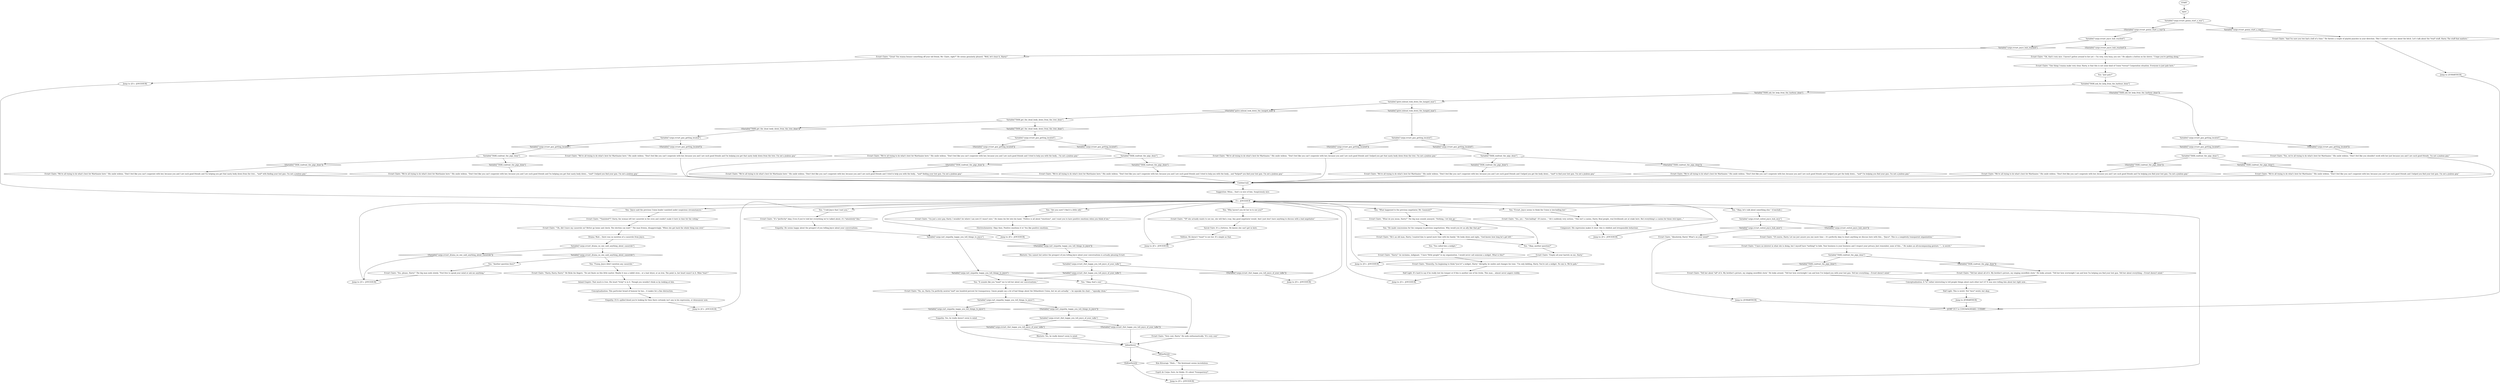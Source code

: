 # CONTAINERYARD / JOYCE
# "I met Joyce."
# ==================================================
digraph G {
	  0 [label="START"];
	  1 [label="input"];
	  2 [label="Evrart Claire: \"Yes, we're all trying to do what's best for Martinaise.\" His smile widens. \"Don't feel like you shouldn't work with her just because you and I are such good friends. I'm not a jealous guy.\""];
	  3 [label="Variable[\"cargo.evrart_gun_getting_located\"]"];
	  4 [label="Variable[\"cargo.evrart_gun_getting_located\"]", shape=diamond];
	  5 [label="!(Variable[\"cargo.evrart_gun_getting_located\"])", shape=diamond];
	  6 [label="Evrart Claire: \"One thing I wanna make very clear, Harry, is that this is not some kind of Union *versus* Corporation situation. Everyone is just pals here.\""];
	  7 [label="Drama: Wait... there was no mention of a casserole from Joyce."];
	  8 [label="You: \"Funny, Joyce didn't mention any casserole.\""];
	  9 [label="Jump to: [E's - JOYCEHUB]"];
	  10 [label="Evrart Claire: \"Very cool, Harry.\" He nods enthusiastically. \"It's very cool.\""];
	  11 [label="Variable[\"TASK.get_the_dead_body_down_from_the_tree_done\"]"];
	  12 [label="Variable[\"TASK.get_the_dead_body_down_from_the_tree_done\"]", shape=diamond];
	  13 [label="!(Variable[\"TASK.get_the_dead_body_down_from_the_tree_done\"])", shape=diamond];
	  14 [label="Variable[\"TASK.confront_the_pigs_done\"]"];
	  15 [label="Variable[\"TASK.confront_the_pigs_done\"]", shape=diamond];
	  16 [label="!(Variable[\"TASK.confront_the_pigs_done\"])", shape=diamond];
	  17 [label="Evrart Claire: \"He's an old man, Harry. I wanted him to spend more time with his family.\" He looks down and sighs. \"God knows how long he's got left.\""];
	  18 [label="You: \"Another question then?\""];
	  19 [label="Jump to: [EVRARTHUB]"];
	  20 [label="Conceptualization: This particular brand of humour he has... it makes for a fine distraction."];
	  22 [label="You: \"Joyce said the previous Union leader vanished under suspicious circumstances.\""];
	  23 [label="Evrart Claire: \"*If* she actually wants to see me, she will find a way. Any good negotiator would. And I just don't have anything to discuss with a bad negotiator.\""];
	  24 [label="Kim Kitsuragi: \"Hmh...\" The lieutenant seems incredulous."];
	  25 [label="Variable[\"cargo.evrart_gun_getting_located\"]"];
	  26 [label="Variable[\"cargo.evrart_gun_getting_located\"]", shape=diamond];
	  27 [label="!(Variable[\"cargo.evrart_gun_getting_located\"])", shape=diamond];
	  28 [label="Variable[\"cargo.rart_empathy_happy_you_tell_things_to_joyce\"]"];
	  29 [label="Variable[\"cargo.rart_empathy_happy_you_tell_things_to_joyce\"]", shape=diamond];
	  30 [label="!(Variable[\"cargo.rart_empathy_happy_you_tell_things_to_joyce\"])", shape=diamond];
	  31 [label="Evrart Claire: \"Honestly, I'm beginning to think *you're* a midget, Harry.\" Abruptly, he smiles and changes his tone. \"I'm only kidding, Harry. You're not a midget. No one is. We're pals.\""];
	  32 [label="Variable[\"cargo.evrart_gun_getting_located\"]"];
	  33 [label="Variable[\"cargo.evrart_gun_getting_located\"]", shape=diamond];
	  34 [label="!(Variable[\"cargo.evrart_gun_getting_located\"])", shape=diamond];
	  35 [label="Evrart Claire: \"Oh, that's very nice. I haven't gotten around to her yet -- I'm very, very busy, you see.\" He adjusts a button on his sleeve. \"I hope you're getting along.\""];
	  36 [label="Jump to: [E's - JOYCEHUB]"];
	  37 [label="You: \"Okay, another question?\""];
	  38 [label="You: \"Okay, that's cool.\""];
	  39 [label="Variable[\"TASK.ask_for_help_from_the_harbour_done\"]"];
	  40 [label="Variable[\"TASK.ask_for_help_from_the_harbour_done\"]", shape=diamond];
	  41 [label="!(Variable[\"TASK.ask_for_help_from_the_harbour_done\"])", shape=diamond];
	  42 [label="Variable[\"TASK.confront_the_pigs_done\"]"];
	  43 [label="Variable[\"TASK.confront_the_pigs_done\"]", shape=diamond];
	  44 [label="!(Variable[\"TASK.confront_the_pigs_done\"])", shape=diamond];
	  45 [label="You: \"What happened to the previous negotiator, Mr. Gaumont?\""];
	  46 [label="Jump to: [E's - JOYCEHUB]"];
	  47 [label="Jump to: [E's - JOYCEHUB]"];
	  48 [label="IsKimHere()"];
	  49 [label="IsKimHere()", shape=diamond];
	  50 [label="!(IsKimHere())", shape=diamond];
	  51 [label="Composure: His expression makes it clear: this is childish and irresponsible behaviour."];
	  52 [label="Savoir Faire: It's a fortress. He knows she can't get in here."];
	  53 [label="Evrart Claire: \"Tell her about *all* of it. My brother's picture, my singing swordfish clock.\" He looks around. \"Tell her how overweight I am and how I've helped you with your lost gun. Tell her everything -- Evrart doesn't mind.\""];
	  54 [label="Evrart Claire: \"We're all trying to do what's best for Martinaise here.\" His smile widens. \"Don't feel like you can't cooperate with her, because you and I are such good friends and I tried to help you with the body... I'm not a jealous guy.\""];
	  55 [label="Evrart Claire: \"Great! You wanna bounce something off your old friend, Mr. Claire, right?\" He seems genuinely pleased. \"Well, let's hear it, Harry!\""];
	  56 [label="You: \"Evrart, Joyce seems to think the Union is low-balling her.\""];
	  57 [label="Evrart Claire: \"Of course, Harry. Let me just assure you one more time -- it's perfectly okay to share anything we discuss here with this... *Joyce*. This is a completely transparent organization.\""];
	  58 [label="Evrart Claire: \"'Oh, did I leave my casserole on? Better go home and check. The election can wait!'\" The man frowns, disapprovingly. \"When she got back the whole thing was over.\""];
	  59 [label="Evrart Claire: \"Yes, please, Harry!\" The big man nods slowly. \"Feel free to speak your mind or ask me anything.\""];
	  60 [label="Variable[\"cargo.evrart_gun_getting_located\"]"];
	  61 [label="Variable[\"cargo.evrart_gun_getting_located\"]", shape=diamond];
	  62 [label="!(Variable[\"cargo.evrart_gun_getting_located\"])", shape=diamond];
	  63 [label="Jump to: [E's - JOYCEHUB]"];
	  64 [label="Evrart Claire: \"Absolutely, Harry! What's on your mind?\""];
	  65 [label="Half Light: It's hard to say if he really lost his temper or if this is another one of his tricks. This man... almost never angers visibly."];
	  66 [label="Evrart Claire: \"We're all trying to do what's best for Martinaise here.\" His smile widens. \"Don't feel like you can't cooperate with her, because you and I are such good friends and I'm helping you get that nasty body down from the tree... *and* with finding your lost gun. I'm not a jealous guy.\""];
	  67 [label="You: \"It sounds like you *want* me to tell her about our conversations.\""];
	  68 [label="Variable[\"cargo.evrart_drama_no_one_said_anything_about_casserole\"]"];
	  69 [label="Variable[\"cargo.evrart_drama_no_one_said_anything_about_casserole\"]", shape=diamond];
	  70 [label="!(Variable[\"cargo.evrart_drama_no_one_said_anything_about_casserole\"])", shape=diamond];
	  71 [label="Jump to: [EVRARTHUB]"];
	  72 [label="Jump to: [E's - JOYCEHUB]"];
	  73 [label="Variable[\"cargo.evrart_rhet_happy_you_tell_joyce_of_your_talks\"]"];
	  74 [label="Variable[\"cargo.evrart_rhet_happy_you_tell_joyce_of_your_talks\"]", shape=diamond];
	  75 [label="!(Variable[\"cargo.evrart_rhet_happy_you_tell_joyce_of_your_talks\"])", shape=diamond];
	  76 [label="Electrochemistry: Okay then. Positive emotions it is! You like positive emotions."];
	  77 [label="Empathy: If it's spilled blood you're looking for then there certainly isn't any in his expression, or demeanour now."];
	  78 [label="Evrart Claire: \"We're all trying to do what's best for Martinaise here.\" His smile widens. \"Don't feel like you can't cooperate with her, because you and I are such good friends and I tried to help you with the body... and *helped* you find your lost gun. I'm not a jealous guy.\""];
	  79 [label="Evrart Claire: \"We're all trying to do what's best for Martinaise.\" His smile widens. \"Don't feel like you can't cooperate with her, because you and I are such good friends and I helped you get the body down... *and* I'm helping you find your gun. I'm not a jealous guy.\""];
	  80 [label="Evrart Claire: \"We're all trying to do what's best for Martinaise here.\" His smile widens. \"Don't feel like you can't cooperate with her, because you and I are such good friends and I'm helping you get that nasty body down... *and* I helped you find your gun. I'm not a jealous guy.\""];
	  81 [label="Untitled hub"];
	  82 [label="Variable[\"cargo.rart_empathy_happy_you_tell_things_to_joyce\"]"];
	  83 [label="Variable[\"cargo.rart_empathy_happy_you_tell_things_to_joyce\"]", shape=diamond];
	  84 [label="!(Variable[\"cargo.rart_empathy_happy_you_tell_things_to_joyce\"])", shape=diamond];
	  85 [label="Evrart Claire: \"Harry!\" he exclaims, indignant. \"I have *little people* in my organization. I would never call someone a midget. What is this?\""];
	  86 [label="Esprit de Corps: Sure, he thinks. It's about *transparency*."];
	  87 [label="Evrart Claire: \"We're all trying to do what's best for Martinaise.\" His smile widens. \"Don't feel like you can't cooperate with her, because you and I are such good friends and I helped you get that nasty body down from the tree. I'm not a jealous guy.\""];
	  88 [label="You: \"Just pals?\""];
	  89 [label="E's - JOYCEHUB"];
	  90 [label="Suggestion: Whoa... that's so nice of him. Suspiciously nice."];
	  91 [label="You: \"Okay, let's talk about something else.\" (Conclude.)"];
	  92 [label="Variable[\"cargo.evrart_rhet_happy_you_tell_joyce_of_your_talks\"]"];
	  93 [label="Variable[\"cargo.evrart_rhet_happy_you_tell_joyce_of_your_talks\"]", shape=diamond];
	  94 [label="!(Variable[\"cargo.evrart_rhet_happy_you_tell_joyce_of_your_talks\"])", shape=diamond];
	  95 [label="Empathy: Yes, he really doesn't seem to mind."];
	  96 [label="Rhetoric: Yes, he really doesn't seem to mind."];
	  97 [label="Variable[\"TASK.confront_the_pigs_done\"]"];
	  98 [label="Variable[\"TASK.confront_the_pigs_done\"]", shape=diamond];
	  99 [label="!(Variable[\"TASK.confront_the_pigs_done\"])", shape=diamond];
	  100 [label="Jump to: [E's - JOYCEHUB]"];
	  101 [label="You: \"Are you sure? I find it a little odd.\""];
	  102 [label="Evrart Claire: \"Empty all your barrels on me, Harry.\""];
	  103 [label="Evrart Claire: \"Harry, Harry, Harry!\" He flicks his fingers. \"Do not fixate on this little matter. Maybe it was a rabbit stew... or a hair dryer, or an iron. The point is, her heart wasn't in it. Mine *was*.\""];
	  104 [label="Evrart Claire: \"We're all trying to do what's best for Martinaise.\" His smile widens. \"Don't feel like you can't cooperate with her, because you and I are such good friends and I helped you find your lost gun. I'm not a jealous guy.\""];
	  105 [label="Variable[\"gates.mhead_took_down_the_hanged_man\"]"];
	  106 [label="Variable[\"gates.mhead_took_down_the_hanged_man\"]", shape=diamond];
	  107 [label="!(Variable[\"gates.mhead_took_down_the_hanged_man\"])", shape=diamond];
	  108 [label="You: \"You called him a midget.\""];
	  109 [label="Variable[\"cargo.evrart_joyce_hub_reached\"]"];
	  110 [label="Variable[\"cargo.evrart_joyce_hub_reached\"]", shape=diamond];
	  111 [label="!(Variable[\"cargo.evrart_joyce_hub_reached\"])", shape=diamond];
	  112 [label="Volition: He doesn't *want* to see her. It's simple as that."];
	  113 [label="Evrart Claire: \"It's *perfectly* okay. Even if you've told her everything we've talked about, it's *absolutely* fine.\""];
	  114 [label="Evrart Claire: \"What do you mean, Harry?\" The big man sounds annoyed. \"Nothing. I let him go.\""];
	  115 [label="Jump to: [E's - JOYCEHUB]"];
	  116 [label="Variable[\"cargo.evrart_exited_joyce_hub_once\"]"];
	  117 [label="Variable[\"cargo.evrart_exited_joyce_hub_once\"]", shape=diamond];
	  118 [label="!(Variable[\"cargo.evrart_exited_joyce_hub_once\"])", shape=diamond];
	  119 [label="Evrart Claire: \"We're all trying to do what's best for Martinaise.\" His smile widens. \"Don't feel like you can't cooperate with her, because you and I are such good friends and I'm helping you find your lost gun. I'm not a jealous guy.\""];
	  120 [label="Jump to: [E's - JOYCEHUB]"];
	  121 [label="Evrart Claire: \"And I'm sure you two had a hell of a time.\" He throws a couple of playful punches in your direction. \"But I couldn't care less about the bitch. Let's talk about the *real* stuff, Harry. The stuff that matters.\""];
	  122 [label="Evrart Claire: \"We're all trying to do what's best for Martinaise here.\" His smile widens. \"Don't feel like you can't cooperate with her, because you and I are such good friends and I tried to help you with the body... *and* finding your lost gun. I'm not a jealous guy.\""];
	  123 [label="Evrart Claire: \"We're all trying to do what's best for Martinaise.\" His smile widens. \"Don't feel like you can't cooperate with her, because you and I are such good friends and I helped you get the body down... *and* to find your lost gun. I'm not a jealous guy.\""];
	  124 [label="Evrart Claire: \"We're all trying to do what's best for Martinaise here.\" His smile widens. \"Don't feel like you can't cooperate with her, because you and I are such good friends and I'm helping you get that nasty body down from the tree. I'm not a jealous guy.\""];
	  125 [label="You: \"I told Joyce that I met you.\""];
	  126 [label="Empathy: He seems happy about the prospect of you telling Joyce about your conversations."];
	  127 [label="Jump to: [E's - JOYCEHUB]"];
	  128 [label="Evrart Claire: \"*Vanished*?! Harry, the woman left her casserole in the oven and couldn't make it here in time for the voting.\""];
	  129 [label="Variable[\"TASK.confront_the_pigs_done\"]"];
	  130 [label="Variable[\"TASK.confront_the_pigs_done\"]", shape=diamond];
	  131 [label="!(Variable[\"TASK.confront_the_pigs_done\"])", shape=diamond];
	  132 [label="You: \"Why haven't you let her in to see you?\""];
	  133 [label="Jump to: [EVRARTHUB]"];
	  134 [label="Evrart Claire: \"I'm just a nice guy, Harry. I wouldn't be where I am now if I wasn't nice.\" He slams his fist into his hand. \"Politics is all about *emotions*, and I want you to have positive emotions when you think of me.\""];
	  135 [label="Conceptualization: It *is* rather interesting to tell people things about each other isn't it? It was nice telling him about her right now..."];
	  136 [label="Half Light: This is weird. Not *nice* weird, but okay."];
	  137 [label="Rhetoric: You cannot but notice the prospect of you telling Joyce about your conversations is actually pleasing Evrart."];
	  138 [label="Evrart Claire: \"Yes, yes -- *low-balling*. Of course...\" He's suddenly very serious. \"This isn't a casino, Harry. Real people, real livelihoods are at stake here. But everything's a casino for those rich types...\""];
	  139 [label="Evrart Claire: \"Tell her about all of it. My brother's picture, my singing swordfish clock.\" He looks around. \"Tell her how overweight I am and how I'm helping you find your lost gun. Tell her about everything -- Evrart doesn't mind.\""];
	  140 [label="Variable[\"cargo.evrart_gonna_start_a_war\"]"];
	  141 [label="Variable[\"cargo.evrart_gonna_start_a_war\"]", shape=diamond];
	  142 [label="!(Variable[\"cargo.evrart_gonna_start_a_war\"])", shape=diamond];
	  143 [label="Inland Empire: That much is true. His heart *truly* is in it. Though you wouldn't think so by looking at him."];
	  144 [label="Variable[\"TASK.confront_the_pigs_done\"]"];
	  145 [label="Variable[\"TASK.confront_the_pigs_done\"]", shape=diamond];
	  146 [label="!(Variable[\"TASK.confront_the_pigs_done\"])", shape=diamond];
	  147 [label="Evrart Claire: \"No, no, Harry. I'm perfectly neutral *and* one hundred percent for transparency. I know people say a lot of bad things about the Débardeurs Union, but we are actually,\" -- he squeaks his chair -- \"squeaky clean.\""];
	  148 [label="You: \"He made concessions for the company in previous negotiations. Why would you let an ally like that go?\""];
	  149 [label="Evrart Claire: \"I have no interest in what she is doing, but I myself have *nothing* to hide. Your business is your business and I respect your privacy. Just remember, none of this...\" He makes an all-encompassing gesture. \"... is secret.\""];
	  6050606 [label="JUMP OUT to CONTAINERYARD / EVRART", shape=diamond];
	  0 -> 1
	  1 -> 140
	  2 -> 81
	  3 -> 4
	  3 -> 5
	  4 -> 42
	  5 -> 54
	  6 -> 88
	  7 -> 68
	  8 -> 103
	  9 -> 89
	  10 -> 48
	  11 -> 12
	  11 -> 13
	  12 -> 3
	  13 -> 25
	  14 -> 16
	  14 -> 15
	  15 -> 123
	  16 -> 79
	  17 -> 108
	  17 -> 37
	  18 -> 59
	  19 -> 6050606
	  20 -> 77
	  22 -> 128
	  23 -> 52
	  24 -> 86
	  25 -> 26
	  25 -> 27
	  26 -> 129
	  27 -> 124
	  28 -> 29
	  28 -> 30
	  29 -> 95
	  30 -> 73
	  31 -> 65
	  32 -> 33
	  32 -> 34
	  33 -> 97
	  34 -> 2
	  35 -> 6
	  36 -> 89
	  37 -> 102
	  38 -> 10
	  39 -> 40
	  39 -> 41
	  40 -> 105
	  41 -> 32
	  42 -> 43
	  42 -> 44
	  43 -> 78
	  44 -> 122
	  45 -> 114
	  46 -> 89
	  47 -> 89
	  48 -> 49
	  48 -> 50
	  49 -> 24
	  50 -> 36
	  51 -> 120
	  52 -> 112
	  53 -> 135
	  54 -> 81
	  55 -> 100
	  56 -> 138
	  57 -> 149
	  58 -> 7
	  59 -> 46
	  60 -> 61
	  60 -> 62
	  61 -> 14
	  62 -> 87
	  63 -> 89
	  64 -> 71
	  65 -> 115
	  66 -> 81
	  67 -> 147
	  68 -> 69
	  68 -> 70
	  69 -> 8
	  69 -> 18
	  70 -> 46
	  71 -> 6050606
	  72 -> 89
	  73 -> 74
	  73 -> 75
	  74 -> 96
	  75 -> 48
	  76 -> 47
	  77 -> 9
	  78 -> 81
	  79 -> 81
	  80 -> 81
	  81 -> 90
	  82 -> 83
	  82 -> 84
	  83 -> 67
	  83 -> 38
	  84 -> 137
	  85 -> 31
	  86 -> 36
	  87 -> 81
	  88 -> 39
	  89 -> 132
	  89 -> 101
	  89 -> 45
	  89 -> 22
	  89 -> 56
	  89 -> 91
	  89 -> 125
	  90 -> 89
	  91 -> 116
	  92 -> 93
	  92 -> 94
	  93 -> 67
	  93 -> 38
	  94 -> 63
	  95 -> 48
	  96 -> 48
	  97 -> 98
	  97 -> 99
	  98 -> 104
	  99 -> 119
	  100 -> 89
	  101 -> 134
	  102 -> 127
	  103 -> 143
	  104 -> 81
	  105 -> 106
	  105 -> 107
	  106 -> 60
	  107 -> 11
	  108 -> 85
	  109 -> 110
	  109 -> 111
	  110 -> 55
	  111 -> 35
	  112 -> 72
	  113 -> 126
	  114 -> 148
	  114 -> 37
	  115 -> 89
	  116 -> 117
	  116 -> 118
	  117 -> 64
	  118 -> 57
	  119 -> 81
	  120 -> 89
	  121 -> 19
	  122 -> 81
	  123 -> 81
	  124 -> 81
	  125 -> 113
	  126 -> 82
	  127 -> 89
	  128 -> 58
	  129 -> 130
	  129 -> 131
	  130 -> 80
	  131 -> 66
	  132 -> 23
	  133 -> 6050606
	  134 -> 76
	  135 -> 136
	  136 -> 133
	  137 -> 92
	  138 -> 51
	  139 -> 135
	  140 -> 141
	  140 -> 142
	  141 -> 121
	  142 -> 109
	  143 -> 20
	  144 -> 145
	  144 -> 146
	  145 -> 53
	  146 -> 139
	  147 -> 28
	  148 -> 17
	  149 -> 144
}

